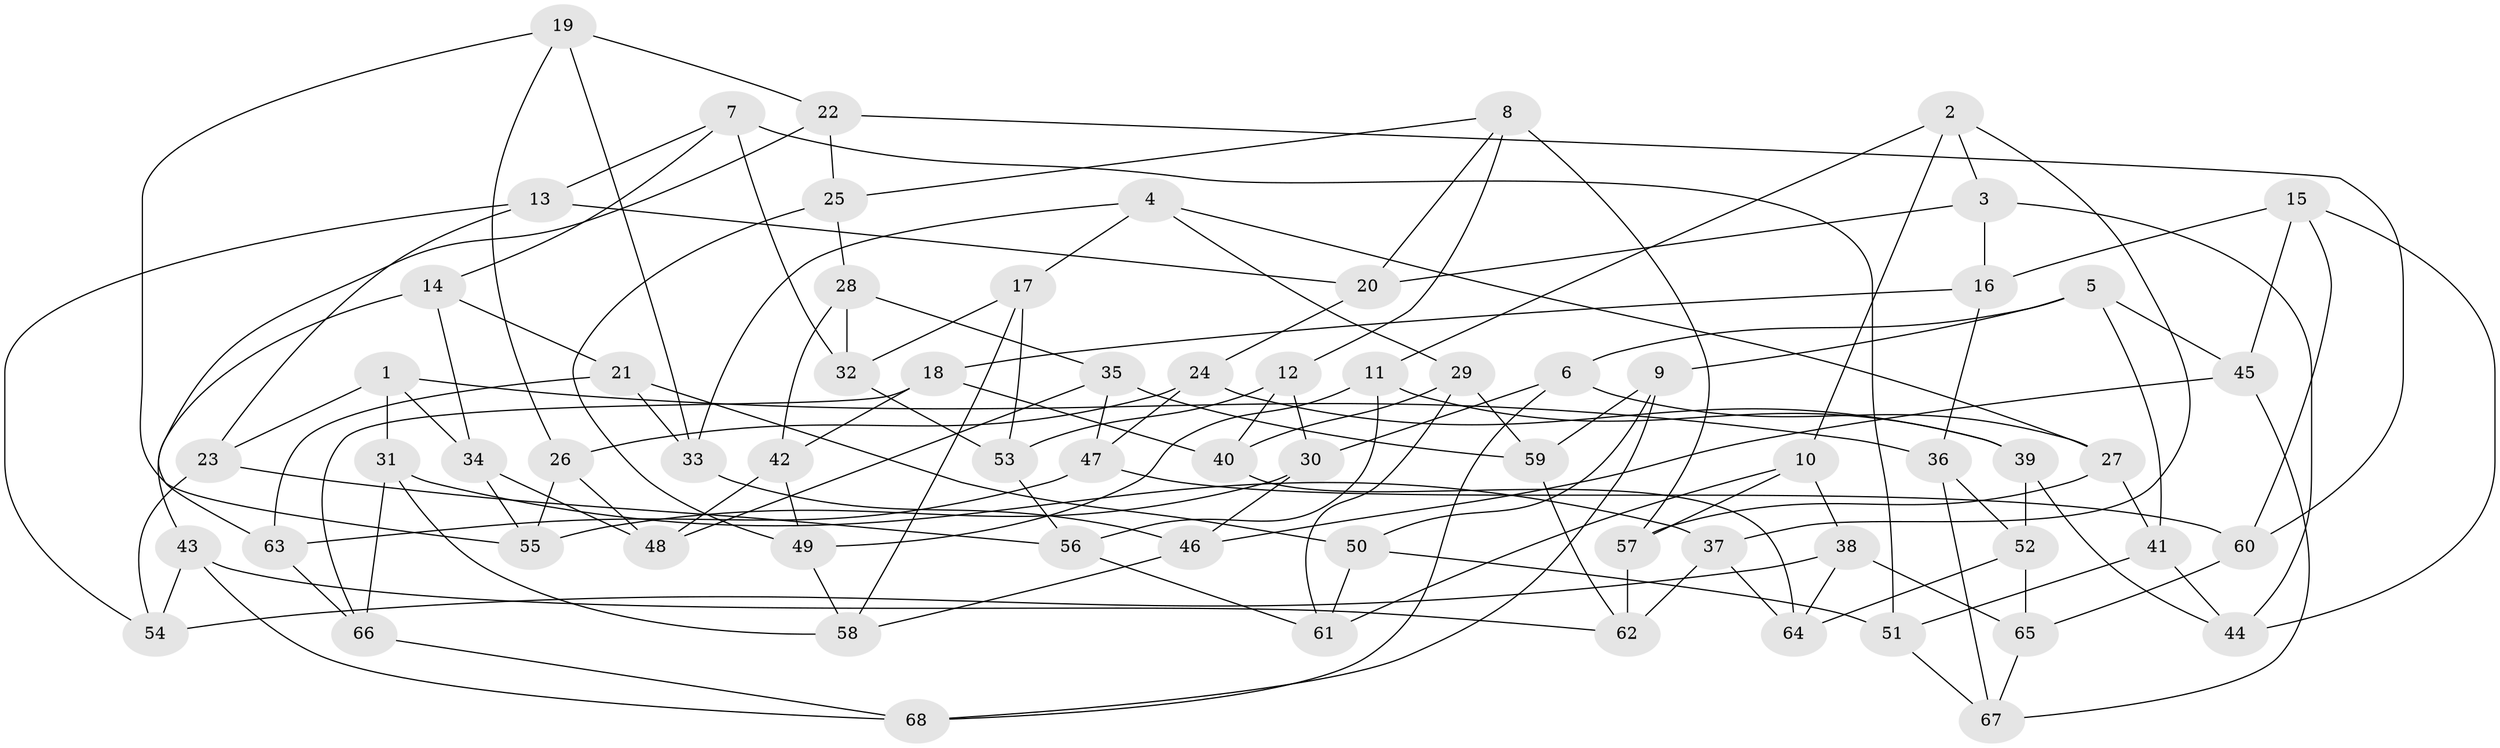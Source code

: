 // Generated by graph-tools (version 1.1) at 2025/11/02/27/25 16:11:47]
// undirected, 68 vertices, 136 edges
graph export_dot {
graph [start="1"]
  node [color=gray90,style=filled];
  1;
  2;
  3;
  4;
  5;
  6;
  7;
  8;
  9;
  10;
  11;
  12;
  13;
  14;
  15;
  16;
  17;
  18;
  19;
  20;
  21;
  22;
  23;
  24;
  25;
  26;
  27;
  28;
  29;
  30;
  31;
  32;
  33;
  34;
  35;
  36;
  37;
  38;
  39;
  40;
  41;
  42;
  43;
  44;
  45;
  46;
  47;
  48;
  49;
  50;
  51;
  52;
  53;
  54;
  55;
  56;
  57;
  58;
  59;
  60;
  61;
  62;
  63;
  64;
  65;
  66;
  67;
  68;
  1 -- 36;
  1 -- 31;
  1 -- 23;
  1 -- 34;
  2 -- 37;
  2 -- 10;
  2 -- 11;
  2 -- 3;
  3 -- 20;
  3 -- 16;
  3 -- 44;
  4 -- 33;
  4 -- 27;
  4 -- 29;
  4 -- 17;
  5 -- 6;
  5 -- 45;
  5 -- 41;
  5 -- 9;
  6 -- 27;
  6 -- 68;
  6 -- 30;
  7 -- 13;
  7 -- 51;
  7 -- 32;
  7 -- 14;
  8 -- 20;
  8 -- 12;
  8 -- 57;
  8 -- 25;
  9 -- 50;
  9 -- 68;
  9 -- 59;
  10 -- 57;
  10 -- 38;
  10 -- 61;
  11 -- 56;
  11 -- 39;
  11 -- 49;
  12 -- 40;
  12 -- 30;
  12 -- 53;
  13 -- 54;
  13 -- 20;
  13 -- 23;
  14 -- 43;
  14 -- 34;
  14 -- 21;
  15 -- 44;
  15 -- 60;
  15 -- 16;
  15 -- 45;
  16 -- 36;
  16 -- 18;
  17 -- 53;
  17 -- 58;
  17 -- 32;
  18 -- 42;
  18 -- 66;
  18 -- 40;
  19 -- 55;
  19 -- 33;
  19 -- 26;
  19 -- 22;
  20 -- 24;
  21 -- 63;
  21 -- 33;
  21 -- 50;
  22 -- 60;
  22 -- 63;
  22 -- 25;
  23 -- 54;
  23 -- 56;
  24 -- 26;
  24 -- 47;
  24 -- 39;
  25 -- 28;
  25 -- 49;
  26 -- 48;
  26 -- 55;
  27 -- 41;
  27 -- 57;
  28 -- 35;
  28 -- 32;
  28 -- 42;
  29 -- 59;
  29 -- 61;
  29 -- 40;
  30 -- 46;
  30 -- 55;
  31 -- 66;
  31 -- 37;
  31 -- 58;
  32 -- 53;
  33 -- 46;
  34 -- 55;
  34 -- 48;
  35 -- 48;
  35 -- 47;
  35 -- 59;
  36 -- 52;
  36 -- 67;
  37 -- 62;
  37 -- 64;
  38 -- 54;
  38 -- 64;
  38 -- 65;
  39 -- 52;
  39 -- 44;
  40 -- 64;
  41 -- 51;
  41 -- 44;
  42 -- 49;
  42 -- 48;
  43 -- 62;
  43 -- 68;
  43 -- 54;
  45 -- 67;
  45 -- 46;
  46 -- 58;
  47 -- 60;
  47 -- 63;
  49 -- 58;
  50 -- 61;
  50 -- 51;
  51 -- 67;
  52 -- 65;
  52 -- 64;
  53 -- 56;
  56 -- 61;
  57 -- 62;
  59 -- 62;
  60 -- 65;
  63 -- 66;
  65 -- 67;
  66 -- 68;
}
